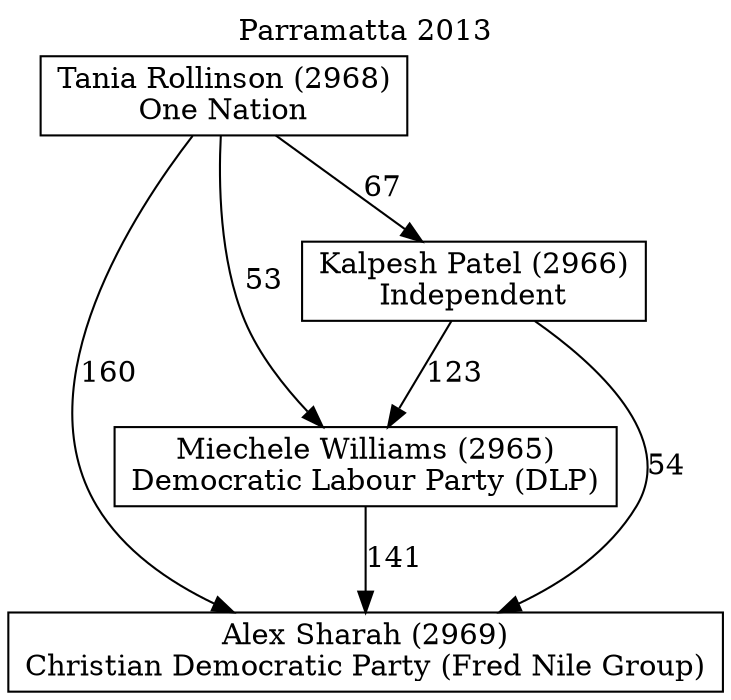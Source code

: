 // House preference flow
digraph "Alex Sharah (2969)_Parramatta_2013" {
	graph [label="Parramatta 2013" labelloc=t mclimit=10]
	node [shape=box]
	"Alex Sharah (2969)" [label="Alex Sharah (2969)
Christian Democratic Party (Fred Nile Group)"]
	"Miechele Williams (2965)" [label="Miechele Williams (2965)
Democratic Labour Party (DLP)"]
	"Kalpesh Patel (2966)" [label="Kalpesh Patel (2966)
Independent"]
	"Tania Rollinson (2968)" [label="Tania Rollinson (2968)
One Nation"]
	"Miechele Williams (2965)" -> "Alex Sharah (2969)" [label=141]
	"Kalpesh Patel (2966)" -> "Miechele Williams (2965)" [label=123]
	"Tania Rollinson (2968)" -> "Kalpesh Patel (2966)" [label=67]
	"Kalpesh Patel (2966)" -> "Alex Sharah (2969)" [label=54]
	"Tania Rollinson (2968)" -> "Alex Sharah (2969)" [label=160]
	"Tania Rollinson (2968)" -> "Miechele Williams (2965)" [label=53]
}
